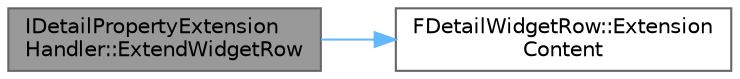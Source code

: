 digraph "IDetailPropertyExtensionHandler::ExtendWidgetRow"
{
 // INTERACTIVE_SVG=YES
 // LATEX_PDF_SIZE
  bgcolor="transparent";
  edge [fontname=Helvetica,fontsize=10,labelfontname=Helvetica,labelfontsize=10];
  node [fontname=Helvetica,fontsize=10,shape=box,height=0.2,width=0.4];
  rankdir="LR";
  Node1 [id="Node000001",label="IDetailPropertyExtension\lHandler::ExtendWidgetRow",height=0.2,width=0.4,color="gray40", fillcolor="grey60", style="filled", fontcolor="black",tooltip="Gives the extension handler a chance to add extension widgets to the widget row."];
  Node1 -> Node2 [id="edge1_Node000001_Node000002",color="steelblue1",style="solid",tooltip=" "];
  Node2 [id="Node000002",label="FDetailWidgetRow::Extension\lContent",height=0.2,width=0.4,color="grey40", fillcolor="white", style="filled",URL="$d8/d13/classFDetailWidgetRow.html#a85875d6dc7ef81c40f23bc9ce2691873",tooltip="Assigns content to the extension (right) slot."];
}
